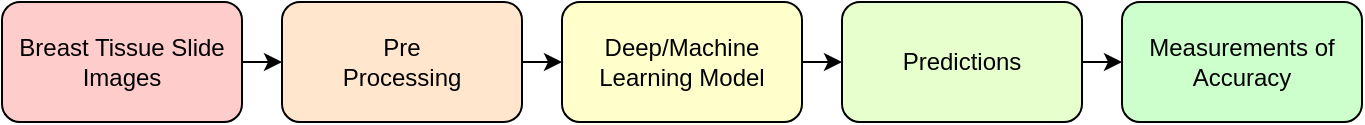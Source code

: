 <mxfile version="24.7.17">
  <diagram name="Page-1" id="-HgKEObC3CYOsWihVqlL">
    <mxGraphModel dx="1434" dy="838" grid="1" gridSize="10" guides="1" tooltips="1" connect="1" arrows="1" fold="1" page="1" pageScale="1" pageWidth="850" pageHeight="1100" math="0" shadow="0">
      <root>
        <mxCell id="0" />
        <mxCell id="1" parent="0" />
        <mxCell id="hUXwmQ7-aoEwT8lQkW3K-6" style="edgeStyle=orthogonalEdgeStyle;rounded=0;orthogonalLoop=1;jettySize=auto;html=1;exitX=1;exitY=0.5;exitDx=0;exitDy=0;entryX=0;entryY=0.5;entryDx=0;entryDy=0;" edge="1" parent="1" source="hUXwmQ7-aoEwT8lQkW3K-1" target="hUXwmQ7-aoEwT8lQkW3K-2">
          <mxGeometry relative="1" as="geometry" />
        </mxCell>
        <mxCell id="hUXwmQ7-aoEwT8lQkW3K-1" value="Breast Tissue Slide Images" style="rounded=1;whiteSpace=wrap;html=1;fillColor=#FFCCCC;" vertex="1" parent="1">
          <mxGeometry y="260" width="120" height="60" as="geometry" />
        </mxCell>
        <mxCell id="hUXwmQ7-aoEwT8lQkW3K-7" style="edgeStyle=orthogonalEdgeStyle;rounded=0;orthogonalLoop=1;jettySize=auto;html=1;exitX=1;exitY=0.5;exitDx=0;exitDy=0;entryX=0;entryY=0.5;entryDx=0;entryDy=0;" edge="1" parent="1" source="hUXwmQ7-aoEwT8lQkW3K-2" target="hUXwmQ7-aoEwT8lQkW3K-3">
          <mxGeometry relative="1" as="geometry" />
        </mxCell>
        <mxCell id="hUXwmQ7-aoEwT8lQkW3K-2" value="Pre&lt;div&gt;Processing&lt;/div&gt;" style="rounded=1;whiteSpace=wrap;html=1;fillColor=#FFE6CC;" vertex="1" parent="1">
          <mxGeometry x="140" y="260" width="120" height="60" as="geometry" />
        </mxCell>
        <mxCell id="hUXwmQ7-aoEwT8lQkW3K-8" style="edgeStyle=orthogonalEdgeStyle;rounded=0;orthogonalLoop=1;jettySize=auto;html=1;exitX=1;exitY=0.5;exitDx=0;exitDy=0;entryX=0;entryY=0.5;entryDx=0;entryDy=0;" edge="1" parent="1" source="hUXwmQ7-aoEwT8lQkW3K-3" target="hUXwmQ7-aoEwT8lQkW3K-4">
          <mxGeometry relative="1" as="geometry" />
        </mxCell>
        <mxCell id="hUXwmQ7-aoEwT8lQkW3K-3" value="Deep/Machine Learning Model" style="rounded=1;whiteSpace=wrap;html=1;fillColor=#FFFFCC;" vertex="1" parent="1">
          <mxGeometry x="280" y="260" width="120" height="60" as="geometry" />
        </mxCell>
        <mxCell id="hUXwmQ7-aoEwT8lQkW3K-9" style="edgeStyle=orthogonalEdgeStyle;rounded=0;orthogonalLoop=1;jettySize=auto;html=1;exitX=1;exitY=0.5;exitDx=0;exitDy=0;entryX=0;entryY=0.5;entryDx=0;entryDy=0;" edge="1" parent="1" source="hUXwmQ7-aoEwT8lQkW3K-4" target="hUXwmQ7-aoEwT8lQkW3K-5">
          <mxGeometry relative="1" as="geometry" />
        </mxCell>
        <mxCell id="hUXwmQ7-aoEwT8lQkW3K-4" value="Predictions" style="rounded=1;whiteSpace=wrap;html=1;fillColor=#E6FFCC;" vertex="1" parent="1">
          <mxGeometry x="420" y="260" width="120" height="60" as="geometry" />
        </mxCell>
        <mxCell id="hUXwmQ7-aoEwT8lQkW3K-5" value="Measurements of Accuracy" style="rounded=1;whiteSpace=wrap;html=1;fillColor=#CCFFCC;" vertex="1" parent="1">
          <mxGeometry x="560" y="260" width="120" height="60" as="geometry" />
        </mxCell>
      </root>
    </mxGraphModel>
  </diagram>
</mxfile>
